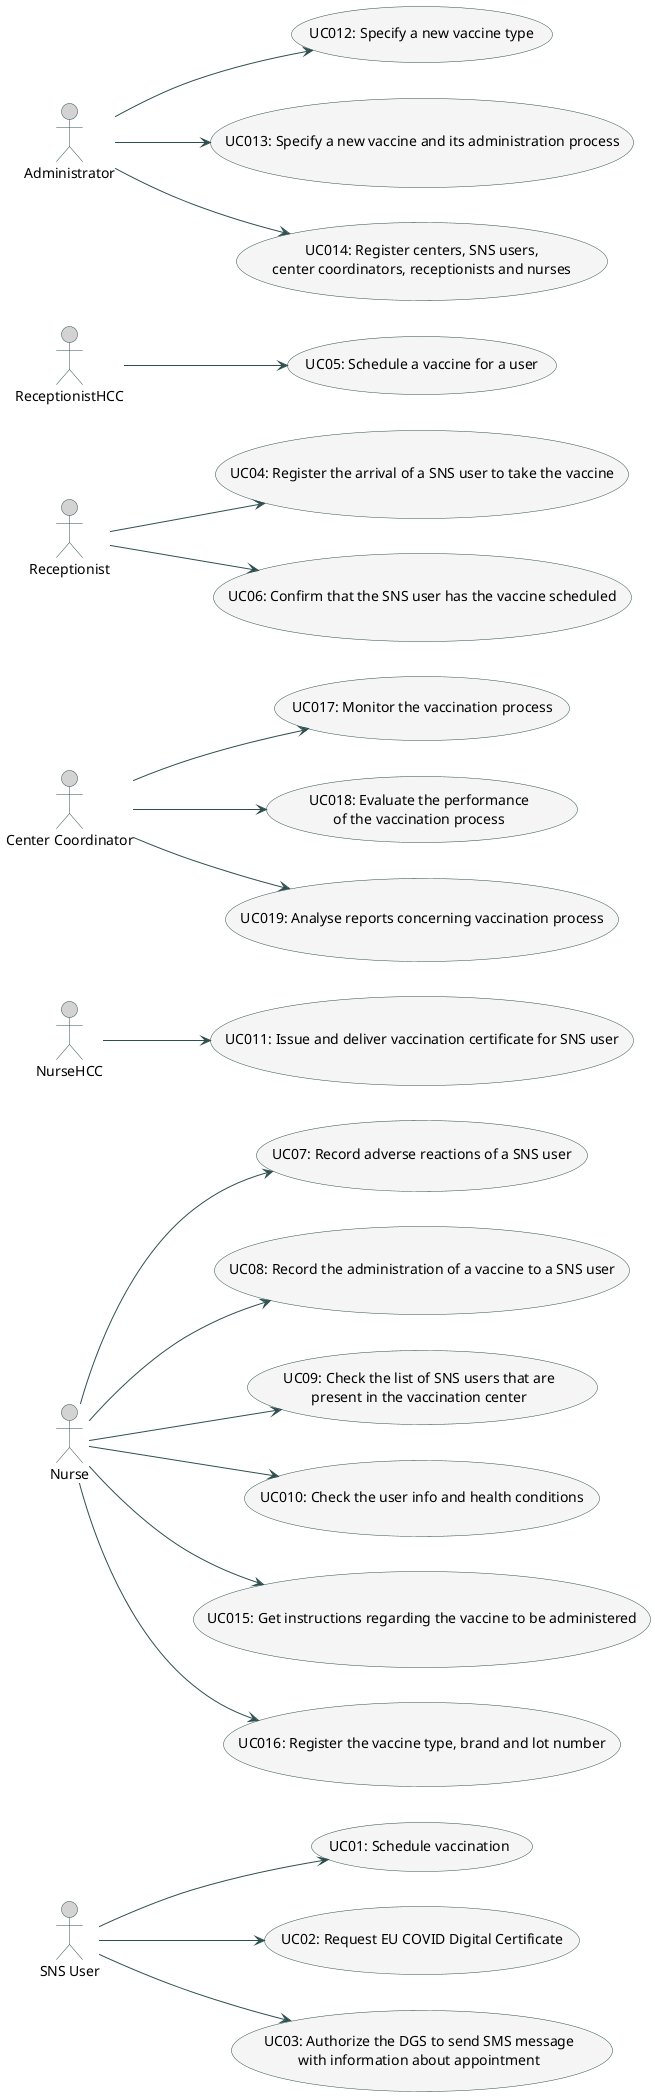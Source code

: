 @startuml
left to right direction


skinparam actorBackgroundColor LightGray
skinparam actorBorderColor DarkSlateGray
skinparam usecaseBackgroundColor WhiteSmoke
skinparam usecaseBorderColor DarkSlateGray
skinparam usecaseArrowColor DarkSlateGray

actor :SNS User: as user
actor :Nurse: as nurse
actor :NurseHCC: as nurseHCC
actor :Center Coordinator: as coordinator
actor :Receptionist: as receptionist
actor :ReceptionistHCC: as receptionistHCC
actor :Administrator: as administrator

usecase (UC01: Schedule vaccination) as UC01
usecase (UC02: Request EU COVID Digital Certificate) as UC02
usecase UC03 as "UC03: Authorize the DGS to send SMS message
with information about appointment"
usecase (UC04: Register the arrival of a SNS user to take the vaccine) as UC04
usecase (UC05: Schedule a vaccine for a user) as UC05
usecase (UC06: Confirm that the SNS user has the vaccine scheduled) as UC06
usecase (UC07: Record adverse reactions of a SNS user) as UC07
usecase (UC08: Record the administration of a vaccine to a SNS user) as UC08
usecase UC09 as "UC09: Check the list of SNS users that are
present in the vaccination center"
usecase (UC010: Check the user info and health conditions) as UC010
usecase (UC011: Issue and deliver vaccination certificate for SNS user) as UC011
usecase (UC012: Specify a new vaccine type) as UC012
usecase (UC013: Specify a new vaccine and its administration process) as UC013
usecase UC014 as "UC014: Register centers, SNS users,
center coordinators, receptionists and nurses"
usecase (UC015: Get instructions regarding the vaccine to be administered) as UC015
usecase (UC016: Register the vaccine type, brand and lot number) as UC016
usecase (UC017: Monitor the vaccination process) as UC017
usecase UC018 as "UC018: Evaluate the performance
                  of the vaccination process"
usecase UC019 as "UC019: Analyse reports concerning vaccination process"

user --> UC01
user --> UC02
user --> UC03

receptionist --> UC04
receptionist --> UC06
receptionistHCC --> UC05

nurse --> UC07
nurse --> UC08
nurse --> UC09
nurse --> UC010
nurseHCC --> UC011

administrator --> UC012
administrator --> UC013
administrator --> UC014

nurse --> UC015
nurse --> UC016

coordinator --> UC017
coordinator --> UC018
coordinator --> UC019

@enduml